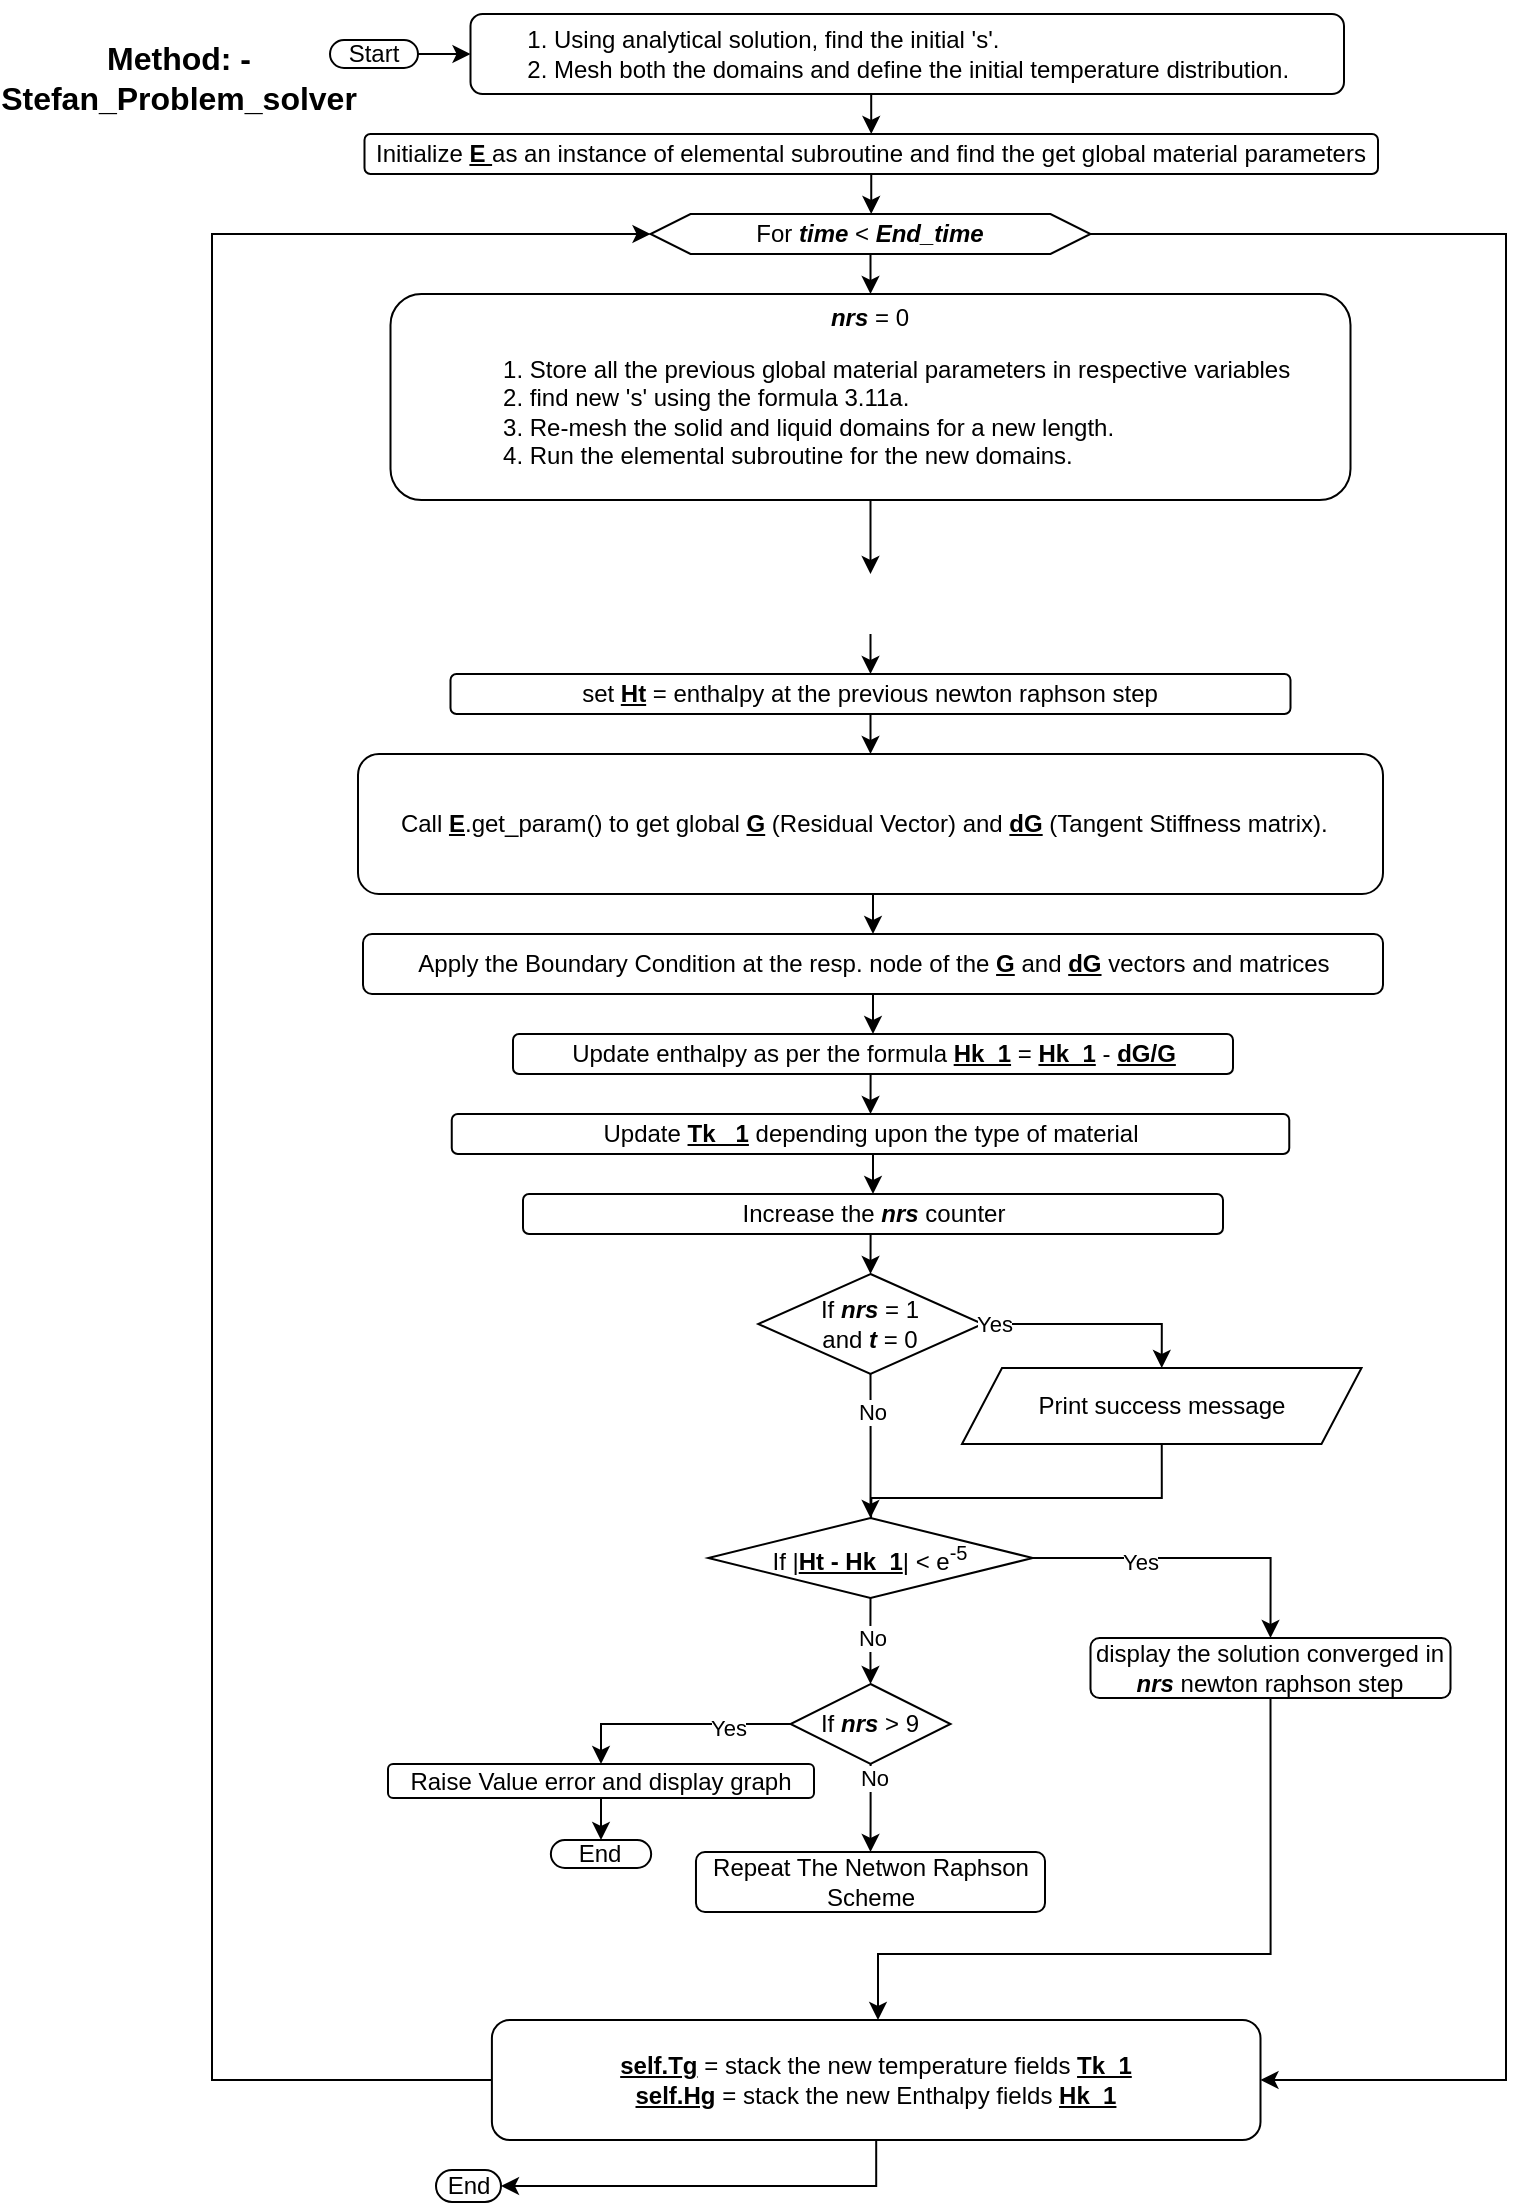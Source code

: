 <mxfile version="22.0.4" type="github">
  <diagram id="C5RBs43oDa-KdzZeNtuy" name="Page-1">
    <mxGraphModel dx="719" dy="386" grid="1" gridSize="10" guides="1" tooltips="1" connect="1" arrows="1" fold="1" page="1" pageScale="1" pageWidth="827" pageHeight="1169" math="0" shadow="0">
      <root>
        <mxCell id="WIyWlLk6GJQsqaUBKTNV-0" />
        <mxCell id="WIyWlLk6GJQsqaUBKTNV-1" parent="WIyWlLk6GJQsqaUBKTNV-0" />
        <mxCell id="B5U1O5-QQuCSI6vYpxnP-81" style="edgeStyle=orthogonalEdgeStyle;rounded=0;orthogonalLoop=1;jettySize=auto;html=1;exitX=0.5;exitY=1;exitDx=0;exitDy=0;entryX=0.5;entryY=0;entryDx=0;entryDy=0;" edge="1" parent="WIyWlLk6GJQsqaUBKTNV-1" source="B5U1O5-QQuCSI6vYpxnP-135">
          <mxGeometry relative="1" as="geometry">
            <mxPoint x="598.875" y="772" as="sourcePoint" />
            <mxPoint x="453.245" y="809" as="targetPoint" />
          </mxGeometry>
        </mxCell>
        <mxCell id="B5U1O5-QQuCSI6vYpxnP-82" style="edgeStyle=orthogonalEdgeStyle;rounded=0;orthogonalLoop=1;jettySize=auto;html=1;exitX=1;exitY=0.5;exitDx=0;exitDy=0;entryX=0;entryY=0.5;entryDx=0;entryDy=0;" edge="1" parent="WIyWlLk6GJQsqaUBKTNV-1" source="B5U1O5-QQuCSI6vYpxnP-83" target="B5U1O5-QQuCSI6vYpxnP-86">
          <mxGeometry relative="1" as="geometry" />
        </mxCell>
        <mxCell id="B5U1O5-QQuCSI6vYpxnP-83" value="Start" style="rounded=1;whiteSpace=wrap;html=1;arcSize=50;" vertex="1" parent="WIyWlLk6GJQsqaUBKTNV-1">
          <mxGeometry x="183" y="53" width="44" height="14" as="geometry" />
        </mxCell>
        <mxCell id="B5U1O5-QQuCSI6vYpxnP-84" value="End" style="rounded=1;whiteSpace=wrap;html=1;arcSize=50;" vertex="1" parent="WIyWlLk6GJQsqaUBKTNV-1">
          <mxGeometry x="236" y="1118" width="32.5" height="16" as="geometry" />
        </mxCell>
        <mxCell id="B5U1O5-QQuCSI6vYpxnP-85" style="edgeStyle=orthogonalEdgeStyle;rounded=0;orthogonalLoop=1;jettySize=auto;html=1;exitX=0.5;exitY=1;exitDx=0;exitDy=0;entryX=0.5;entryY=0;entryDx=0;entryDy=0;" edge="1" parent="WIyWlLk6GJQsqaUBKTNV-1" source="B5U1O5-QQuCSI6vYpxnP-86" target="B5U1O5-QQuCSI6vYpxnP-88">
          <mxGeometry relative="1" as="geometry" />
        </mxCell>
        <mxCell id="B5U1O5-QQuCSI6vYpxnP-86" value="&lt;ol&gt;&lt;li&gt;Using analytical solution, find the initial &#39;s&#39;.&lt;/li&gt;&lt;li&gt;Mesh both the domains and define the initial temperature distribution.&lt;/li&gt;&lt;/ol&gt;" style="rounded=1;whiteSpace=wrap;html=1;align=left;" vertex="1" parent="WIyWlLk6GJQsqaUBKTNV-1">
          <mxGeometry x="253.25" y="40" width="436.75" height="40" as="geometry" />
        </mxCell>
        <mxCell id="B5U1O5-QQuCSI6vYpxnP-87" style="edgeStyle=orthogonalEdgeStyle;rounded=0;orthogonalLoop=1;jettySize=auto;html=1;exitX=0.5;exitY=1;exitDx=0;exitDy=0;" edge="1" parent="WIyWlLk6GJQsqaUBKTNV-1" source="B5U1O5-QQuCSI6vYpxnP-88" target="B5U1O5-QQuCSI6vYpxnP-91">
          <mxGeometry relative="1" as="geometry" />
        </mxCell>
        <mxCell id="B5U1O5-QQuCSI6vYpxnP-88" value="Initialize&amp;nbsp;&lt;b style=&quot;border-color: var(--border-color);&quot;&gt;&lt;u style=&quot;border-color: var(--border-color);&quot;&gt;E&amp;nbsp;&lt;/u&gt;&lt;/b&gt;as an instance of elemental subroutine and find the get global material parameters" style="rounded=1;whiteSpace=wrap;html=1;" vertex="1" parent="WIyWlLk6GJQsqaUBKTNV-1">
          <mxGeometry x="200.25" y="100" width="506.75" height="20" as="geometry" />
        </mxCell>
        <mxCell id="B5U1O5-QQuCSI6vYpxnP-89" style="edgeStyle=orthogonalEdgeStyle;rounded=0;orthogonalLoop=1;jettySize=auto;html=1;exitX=0.5;exitY=1;exitDx=0;exitDy=0;entryX=0.5;entryY=0;entryDx=0;entryDy=0;" edge="1" parent="WIyWlLk6GJQsqaUBKTNV-1" source="B5U1O5-QQuCSI6vYpxnP-91" target="B5U1O5-QQuCSI6vYpxnP-93">
          <mxGeometry relative="1" as="geometry" />
        </mxCell>
        <mxCell id="B5U1O5-QQuCSI6vYpxnP-90" style="edgeStyle=orthogonalEdgeStyle;rounded=0;orthogonalLoop=1;jettySize=auto;html=1;exitX=1;exitY=0.5;exitDx=0;exitDy=0;entryX=1;entryY=0.5;entryDx=0;entryDy=0;" edge="1" parent="WIyWlLk6GJQsqaUBKTNV-1" source="B5U1O5-QQuCSI6vYpxnP-91" target="B5U1O5-QQuCSI6vYpxnP-128">
          <mxGeometry relative="1" as="geometry">
            <Array as="points">
              <mxPoint x="771" y="150" />
              <mxPoint x="771" y="1073" />
            </Array>
          </mxGeometry>
        </mxCell>
        <mxCell id="B5U1O5-QQuCSI6vYpxnP-91" value="For &lt;b&gt;&lt;i&gt;time &lt;/i&gt;&lt;/b&gt;&amp;lt; &lt;b&gt;&lt;i&gt;End_time&lt;/i&gt;&lt;/b&gt;" style="shape=hexagon;perimeter=hexagonPerimeter2;whiteSpace=wrap;html=1;fixedSize=1;" vertex="1" parent="WIyWlLk6GJQsqaUBKTNV-1">
          <mxGeometry x="343.25" y="140" width="220" height="20" as="geometry" />
        </mxCell>
        <mxCell id="B5U1O5-QQuCSI6vYpxnP-92" style="edgeStyle=orthogonalEdgeStyle;rounded=0;orthogonalLoop=1;jettySize=auto;html=1;exitX=0.5;exitY=1;exitDx=0;exitDy=0;entryX=0.5;entryY=0;entryDx=0;entryDy=0;" edge="1" parent="WIyWlLk6GJQsqaUBKTNV-1" source="B5U1O5-QQuCSI6vYpxnP-93">
          <mxGeometry relative="1" as="geometry">
            <mxPoint x="453.25" y="320" as="targetPoint" />
          </mxGeometry>
        </mxCell>
        <mxCell id="B5U1O5-QQuCSI6vYpxnP-93" value="&lt;div style=&quot;&quot;&gt;&lt;span style=&quot;background-color: initial;&quot;&gt;&lt;b&gt;&lt;i&gt;nrs&lt;/i&gt;&lt;/b&gt; = 0&lt;/span&gt;&lt;br&gt;&lt;ol&gt;&lt;li style=&quot;text-align: left;&quot;&gt;&lt;span style=&quot;background-color: initial;&quot;&gt;Store all the previous&lt;b&gt;&amp;nbsp;&lt;/b&gt;&lt;/span&gt;global material parameters in respective variables&lt;/li&gt;&lt;li style=&quot;text-align: left;&quot;&gt;find new &#39;s&#39; using the formula 3.11a.&lt;/li&gt;&lt;li style=&quot;text-align: left;&quot;&gt;Re-mesh the solid and liquid domains for a new length.&amp;nbsp;&lt;/li&gt;&lt;li style=&quot;text-align: left;&quot;&gt;&lt;span style=&quot;background-color: initial;&quot;&gt;Run the elemental subroutine for the new domains.&amp;nbsp;&lt;/span&gt;&lt;/li&gt;&lt;/ol&gt;&lt;/div&gt;" style="rounded=1;whiteSpace=wrap;html=1;align=center;" vertex="1" parent="WIyWlLk6GJQsqaUBKTNV-1">
          <mxGeometry x="213.25" y="180" width="480" height="103" as="geometry" />
        </mxCell>
        <mxCell id="B5U1O5-QQuCSI6vYpxnP-94" style="edgeStyle=orthogonalEdgeStyle;rounded=0;orthogonalLoop=1;jettySize=auto;html=1;exitX=0.5;exitY=1;exitDx=0;exitDy=0;entryX=0.5;entryY=0;entryDx=0;entryDy=0;" edge="1" parent="WIyWlLk6GJQsqaUBKTNV-1" target="B5U1O5-QQuCSI6vYpxnP-98">
          <mxGeometry relative="1" as="geometry">
            <mxPoint x="453.25" y="350" as="sourcePoint" />
          </mxGeometry>
        </mxCell>
        <mxCell id="B5U1O5-QQuCSI6vYpxnP-97" style="edgeStyle=orthogonalEdgeStyle;rounded=0;orthogonalLoop=1;jettySize=auto;html=1;exitX=0.5;exitY=1;exitDx=0;exitDy=0;entryX=0.5;entryY=0;entryDx=0;entryDy=0;" edge="1" parent="WIyWlLk6GJQsqaUBKTNV-1" source="B5U1O5-QQuCSI6vYpxnP-98" target="B5U1O5-QQuCSI6vYpxnP-100">
          <mxGeometry relative="1" as="geometry" />
        </mxCell>
        <mxCell id="B5U1O5-QQuCSI6vYpxnP-98" value="set &lt;b style=&quot;text-decoration-line: underline;&quot;&gt;Ht&lt;/b&gt; = enthalpy at the previous newton raphson step" style="rounded=1;whiteSpace=wrap;html=1;" vertex="1" parent="WIyWlLk6GJQsqaUBKTNV-1">
          <mxGeometry x="243.25" y="370" width="420" height="20" as="geometry" />
        </mxCell>
        <mxCell id="B5U1O5-QQuCSI6vYpxnP-99" style="edgeStyle=orthogonalEdgeStyle;rounded=0;orthogonalLoop=1;jettySize=auto;html=1;exitX=0.5;exitY=1;exitDx=0;exitDy=0;entryX=0.5;entryY=0;entryDx=0;entryDy=0;" edge="1" parent="WIyWlLk6GJQsqaUBKTNV-1" source="B5U1O5-QQuCSI6vYpxnP-100" target="B5U1O5-QQuCSI6vYpxnP-102">
          <mxGeometry relative="1" as="geometry" />
        </mxCell>
        <mxCell id="B5U1O5-QQuCSI6vYpxnP-100" value="&lt;span style=&quot;background-color: initial; text-align: justify;&quot;&gt;Call&amp;nbsp;&lt;/span&gt;&lt;b style=&quot;background-color: initial; text-align: justify; text-decoration-line: underline;&quot;&gt;E&lt;/b&gt;&lt;span style=&quot;background-color: initial; text-align: justify;&quot;&gt;.get_param() to get global&amp;nbsp;&lt;/span&gt;&lt;span style=&quot;background-color: initial; border-color: var(--border-color);&quot;&gt;&lt;u style=&quot;font-weight: bold; border-color: var(--border-color);&quot;&gt;G&lt;/u&gt;&lt;span style=&quot;border-color: var(--border-color);&quot;&gt; (Residual Vector)&lt;/span&gt;&lt;/span&gt;&lt;span style=&quot;background-color: initial; text-align: justify;&quot;&gt;&amp;nbsp;&lt;/span&gt;&lt;span style=&quot;background-color: initial; text-align: justify;&quot;&gt;and&amp;nbsp;&lt;/span&gt;&lt;u style=&quot;background-color: initial; border-color: var(--border-color);&quot;&gt;&lt;b style=&quot;border-color: var(--border-color);&quot;&gt;dG&lt;/b&gt;&lt;/u&gt;&lt;span style=&quot;background-color: initial;&quot;&gt;&amp;nbsp;(Tangent Stiffness matrix)&lt;/span&gt;&lt;span style=&quot;background-color: initial; text-align: justify;&quot;&gt;.&amp;nbsp;&amp;nbsp;&lt;/span&gt;" style="rounded=1;whiteSpace=wrap;html=1;align=center;" vertex="1" parent="WIyWlLk6GJQsqaUBKTNV-1">
          <mxGeometry x="197" y="410" width="512.5" height="70" as="geometry" />
        </mxCell>
        <mxCell id="B5U1O5-QQuCSI6vYpxnP-101" style="edgeStyle=orthogonalEdgeStyle;rounded=0;orthogonalLoop=1;jettySize=auto;html=1;exitX=0.5;exitY=1;exitDx=0;exitDy=0;entryX=0.5;entryY=0;entryDx=0;entryDy=0;" edge="1" parent="WIyWlLk6GJQsqaUBKTNV-1" source="B5U1O5-QQuCSI6vYpxnP-102" target="B5U1O5-QQuCSI6vYpxnP-104">
          <mxGeometry relative="1" as="geometry" />
        </mxCell>
        <mxCell id="B5U1O5-QQuCSI6vYpxnP-102" value="Apply the Boundary Condition at the resp. node of the &lt;b&gt;&lt;u&gt;G&lt;/u&gt;&lt;/b&gt; and &lt;u&gt;&lt;b&gt;dG&lt;/b&gt;&lt;/u&gt; vectors and matrices" style="rounded=1;whiteSpace=wrap;html=1;" vertex="1" parent="WIyWlLk6GJQsqaUBKTNV-1">
          <mxGeometry x="199.5" y="500" width="510" height="30" as="geometry" />
        </mxCell>
        <mxCell id="B5U1O5-QQuCSI6vYpxnP-103" style="edgeStyle=orthogonalEdgeStyle;rounded=0;orthogonalLoop=1;jettySize=auto;html=1;exitX=0.5;exitY=1;exitDx=0;exitDy=0;entryX=0.5;entryY=0;entryDx=0;entryDy=0;" edge="1" parent="WIyWlLk6GJQsqaUBKTNV-1" source="B5U1O5-QQuCSI6vYpxnP-104" target="B5U1O5-QQuCSI6vYpxnP-106">
          <mxGeometry relative="1" as="geometry" />
        </mxCell>
        <mxCell id="B5U1O5-QQuCSI6vYpxnP-104" value="Update enthalpy as per the formula &lt;b&gt;&lt;u&gt;Hk_1&lt;/u&gt;&lt;/b&gt; = &lt;b&gt;&lt;u&gt;Hk_1&lt;/u&gt;&lt;/b&gt; - &lt;b&gt;&lt;u&gt;dG/G&lt;/u&gt;&lt;/b&gt;" style="rounded=1;whiteSpace=wrap;html=1;" vertex="1" parent="WIyWlLk6GJQsqaUBKTNV-1">
          <mxGeometry x="274.5" y="550" width="360" height="20" as="geometry" />
        </mxCell>
        <mxCell id="B5U1O5-QQuCSI6vYpxnP-105" style="edgeStyle=orthogonalEdgeStyle;rounded=0;orthogonalLoop=1;jettySize=auto;html=1;exitX=0.5;exitY=1;exitDx=0;exitDy=0;entryX=0.5;entryY=0;entryDx=0;entryDy=0;" edge="1" parent="WIyWlLk6GJQsqaUBKTNV-1" source="B5U1O5-QQuCSI6vYpxnP-106" target="B5U1O5-QQuCSI6vYpxnP-108">
          <mxGeometry relative="1" as="geometry" />
        </mxCell>
        <mxCell id="B5U1O5-QQuCSI6vYpxnP-106" value="Update &lt;b&gt;&lt;u&gt;Tk _1&lt;/u&gt;&lt;/b&gt; depending upon the type of material" style="rounded=1;whiteSpace=wrap;html=1;" vertex="1" parent="WIyWlLk6GJQsqaUBKTNV-1">
          <mxGeometry x="243.88" y="590" width="418.75" height="20" as="geometry" />
        </mxCell>
        <mxCell id="B5U1O5-QQuCSI6vYpxnP-107" style="edgeStyle=orthogonalEdgeStyle;rounded=0;orthogonalLoop=1;jettySize=auto;html=1;exitX=0.5;exitY=1;exitDx=0;exitDy=0;entryX=0.5;entryY=0;entryDx=0;entryDy=0;" edge="1" parent="WIyWlLk6GJQsqaUBKTNV-1" source="B5U1O5-QQuCSI6vYpxnP-108" target="B5U1O5-QQuCSI6vYpxnP-111">
          <mxGeometry relative="1" as="geometry" />
        </mxCell>
        <mxCell id="B5U1O5-QQuCSI6vYpxnP-108" value="Increase the &lt;b&gt;&lt;i&gt;nrs&lt;/i&gt;&lt;/b&gt; counter" style="rounded=1;whiteSpace=wrap;html=1;" vertex="1" parent="WIyWlLk6GJQsqaUBKTNV-1">
          <mxGeometry x="279.5" y="630" width="350" height="20" as="geometry" />
        </mxCell>
        <mxCell id="B5U1O5-QQuCSI6vYpxnP-109" style="edgeStyle=orthogonalEdgeStyle;rounded=0;orthogonalLoop=1;jettySize=auto;html=1;exitX=0.5;exitY=1;exitDx=0;exitDy=0;entryX=0.5;entryY=0;entryDx=0;entryDy=0;" edge="1" parent="WIyWlLk6GJQsqaUBKTNV-1" source="B5U1O5-QQuCSI6vYpxnP-111" target="B5U1O5-QQuCSI6vYpxnP-116">
          <mxGeometry relative="1" as="geometry">
            <mxPoint x="455.255" y="741" as="targetPoint" />
          </mxGeometry>
        </mxCell>
        <mxCell id="B5U1O5-QQuCSI6vYpxnP-110" value="No" style="edgeLabel;html=1;align=center;verticalAlign=middle;resizable=0;points=[];" vertex="1" connectable="0" parent="B5U1O5-QQuCSI6vYpxnP-109">
          <mxGeometry x="-0.6" y="1" relative="1" as="geometry">
            <mxPoint x="-1" y="4" as="offset" />
          </mxGeometry>
        </mxCell>
        <mxCell id="B5U1O5-QQuCSI6vYpxnP-111" value="If &lt;b&gt;&lt;i&gt;nrs&lt;/i&gt;&lt;/b&gt; = 1 &lt;br&gt;and &lt;b&gt;&lt;i&gt;t&lt;/i&gt;&lt;/b&gt; = 0" style="rhombus;whiteSpace=wrap;html=1;" vertex="1" parent="WIyWlLk6GJQsqaUBKTNV-1">
          <mxGeometry x="397.15" y="670" width="112.2" height="50" as="geometry" />
        </mxCell>
        <mxCell id="B5U1O5-QQuCSI6vYpxnP-112" style="edgeStyle=orthogonalEdgeStyle;rounded=0;orthogonalLoop=1;jettySize=auto;html=1;exitX=0.5;exitY=1;exitDx=0;exitDy=0;entryX=0.5;entryY=0;entryDx=0;entryDy=0;" edge="1" parent="WIyWlLk6GJQsqaUBKTNV-1" source="B5U1O5-QQuCSI6vYpxnP-116" target="B5U1O5-QQuCSI6vYpxnP-121">
          <mxGeometry relative="1" as="geometry" />
        </mxCell>
        <mxCell id="B5U1O5-QQuCSI6vYpxnP-113" value="No" style="edgeLabel;html=1;align=center;verticalAlign=middle;resizable=0;points=[];" vertex="1" connectable="0" parent="B5U1O5-QQuCSI6vYpxnP-112">
          <mxGeometry x="-0.09" y="1" relative="1" as="geometry">
            <mxPoint as="offset" />
          </mxGeometry>
        </mxCell>
        <mxCell id="B5U1O5-QQuCSI6vYpxnP-114" style="edgeStyle=orthogonalEdgeStyle;rounded=0;orthogonalLoop=1;jettySize=auto;html=1;exitX=1;exitY=0.5;exitDx=0;exitDy=0;entryX=0.5;entryY=0;entryDx=0;entryDy=0;" edge="1" parent="WIyWlLk6GJQsqaUBKTNV-1" source="B5U1O5-QQuCSI6vYpxnP-116" target="B5U1O5-QQuCSI6vYpxnP-123">
          <mxGeometry relative="1" as="geometry" />
        </mxCell>
        <mxCell id="B5U1O5-QQuCSI6vYpxnP-115" value="Yes" style="edgeLabel;html=1;align=center;verticalAlign=middle;resizable=0;points=[];" vertex="1" connectable="0" parent="B5U1O5-QQuCSI6vYpxnP-114">
          <mxGeometry x="-0.327" y="-2" relative="1" as="geometry">
            <mxPoint as="offset" />
          </mxGeometry>
        </mxCell>
        <mxCell id="B5U1O5-QQuCSI6vYpxnP-116" value="If |&lt;b&gt;&lt;u&gt;Ht - Hk_1&lt;/u&gt;&lt;/b&gt;| &amp;lt; e&lt;sup&gt;-5&lt;/sup&gt;" style="rhombus;whiteSpace=wrap;html=1;" vertex="1" parent="WIyWlLk6GJQsqaUBKTNV-1">
          <mxGeometry x="372.15" y="792" width="162.19" height="40" as="geometry" />
        </mxCell>
        <mxCell id="B5U1O5-QQuCSI6vYpxnP-117" style="edgeStyle=orthogonalEdgeStyle;rounded=0;orthogonalLoop=1;jettySize=auto;html=1;exitX=0;exitY=0.5;exitDx=0;exitDy=0;entryX=0.5;entryY=0;entryDx=0;entryDy=0;" edge="1" parent="WIyWlLk6GJQsqaUBKTNV-1" source="B5U1O5-QQuCSI6vYpxnP-121" target="B5U1O5-QQuCSI6vYpxnP-125">
          <mxGeometry relative="1" as="geometry" />
        </mxCell>
        <mxCell id="B5U1O5-QQuCSI6vYpxnP-118" value="Yes" style="edgeLabel;html=1;align=center;verticalAlign=middle;resizable=0;points=[];" vertex="1" connectable="0" parent="B5U1O5-QQuCSI6vYpxnP-117">
          <mxGeometry x="-0.451" y="2" relative="1" as="geometry">
            <mxPoint as="offset" />
          </mxGeometry>
        </mxCell>
        <mxCell id="B5U1O5-QQuCSI6vYpxnP-119" value="" style="edgeStyle=orthogonalEdgeStyle;rounded=0;orthogonalLoop=1;jettySize=auto;html=1;" edge="1" parent="WIyWlLk6GJQsqaUBKTNV-1" source="B5U1O5-QQuCSI6vYpxnP-121" target="B5U1O5-QQuCSI6vYpxnP-131">
          <mxGeometry relative="1" as="geometry" />
        </mxCell>
        <mxCell id="B5U1O5-QQuCSI6vYpxnP-120" value="No" style="edgeLabel;html=1;align=center;verticalAlign=middle;resizable=0;points=[];" vertex="1" connectable="0" parent="B5U1O5-QQuCSI6vYpxnP-119">
          <mxGeometry x="-0.671" y="1" relative="1" as="geometry">
            <mxPoint as="offset" />
          </mxGeometry>
        </mxCell>
        <mxCell id="B5U1O5-QQuCSI6vYpxnP-121" value="If &lt;b&gt;&lt;i&gt;nrs&lt;/i&gt;&lt;/b&gt; &amp;gt; 9" style="rhombus;whiteSpace=wrap;html=1;" vertex="1" parent="WIyWlLk6GJQsqaUBKTNV-1">
          <mxGeometry x="413.26" y="875" width="80" height="40" as="geometry" />
        </mxCell>
        <mxCell id="B5U1O5-QQuCSI6vYpxnP-122" style="edgeStyle=orthogonalEdgeStyle;rounded=0;orthogonalLoop=1;jettySize=auto;html=1;exitX=0.5;exitY=1;exitDx=0;exitDy=0;" edge="1" parent="WIyWlLk6GJQsqaUBKTNV-1" source="B5U1O5-QQuCSI6vYpxnP-123" target="B5U1O5-QQuCSI6vYpxnP-128">
          <mxGeometry relative="1" as="geometry">
            <Array as="points">
              <mxPoint x="653" y="1010" />
              <mxPoint x="457" y="1010" />
            </Array>
          </mxGeometry>
        </mxCell>
        <mxCell id="B5U1O5-QQuCSI6vYpxnP-123" value="display the solution converged in &lt;b&gt;&lt;i&gt;nrs&lt;/i&gt;&lt;/b&gt; newton raphson step" style="rounded=1;whiteSpace=wrap;html=1;" vertex="1" parent="WIyWlLk6GJQsqaUBKTNV-1">
          <mxGeometry x="563.25" y="852" width="180" height="30" as="geometry" />
        </mxCell>
        <mxCell id="B5U1O5-QQuCSI6vYpxnP-124" style="edgeStyle=orthogonalEdgeStyle;rounded=0;orthogonalLoop=1;jettySize=auto;html=1;" edge="1" parent="WIyWlLk6GJQsqaUBKTNV-1" source="B5U1O5-QQuCSI6vYpxnP-125" target="B5U1O5-QQuCSI6vYpxnP-129">
          <mxGeometry relative="1" as="geometry" />
        </mxCell>
        <mxCell id="B5U1O5-QQuCSI6vYpxnP-125" value="Raise Value error and display graph" style="rounded=1;whiteSpace=wrap;html=1;" vertex="1" parent="WIyWlLk6GJQsqaUBKTNV-1">
          <mxGeometry x="212" y="915" width="213" height="17" as="geometry" />
        </mxCell>
        <mxCell id="B5U1O5-QQuCSI6vYpxnP-126" style="edgeStyle=orthogonalEdgeStyle;rounded=0;orthogonalLoop=1;jettySize=auto;html=1;exitX=0;exitY=0.5;exitDx=0;exitDy=0;entryX=0;entryY=0.5;entryDx=0;entryDy=0;" edge="1" parent="WIyWlLk6GJQsqaUBKTNV-1" source="B5U1O5-QQuCSI6vYpxnP-128" target="B5U1O5-QQuCSI6vYpxnP-91">
          <mxGeometry relative="1" as="geometry">
            <Array as="points">
              <mxPoint x="124" y="1073" />
              <mxPoint x="124" y="150" />
            </Array>
          </mxGeometry>
        </mxCell>
        <mxCell id="B5U1O5-QQuCSI6vYpxnP-127" style="edgeStyle=orthogonalEdgeStyle;rounded=0;orthogonalLoop=1;jettySize=auto;html=1;exitX=0.5;exitY=1;exitDx=0;exitDy=0;entryX=1;entryY=0.5;entryDx=0;entryDy=0;" edge="1" parent="WIyWlLk6GJQsqaUBKTNV-1" source="B5U1O5-QQuCSI6vYpxnP-128" target="B5U1O5-QQuCSI6vYpxnP-84">
          <mxGeometry relative="1" as="geometry" />
        </mxCell>
        <mxCell id="B5U1O5-QQuCSI6vYpxnP-128" value="&lt;b&gt;&lt;u&gt;self.Tg&lt;/u&gt;&lt;/b&gt; = stack the new temperature fields &lt;b&gt;&lt;u&gt;Tk_1&lt;/u&gt;&lt;/b&gt;&lt;br&gt;&lt;b&gt;&lt;u&gt;self.Hg&lt;/u&gt;&lt;/b&gt; = stack the new Enthalpy fields &lt;b&gt;&lt;u&gt;Hk_1&lt;/u&gt;&lt;/b&gt;" style="whiteSpace=wrap;html=1;rounded=1;" vertex="1" parent="WIyWlLk6GJQsqaUBKTNV-1">
          <mxGeometry x="263.95" y="1043" width="384.3" height="60" as="geometry" />
        </mxCell>
        <mxCell id="B5U1O5-QQuCSI6vYpxnP-129" value="End" style="rounded=1;whiteSpace=wrap;html=1;arcSize=50;" vertex="1" parent="WIyWlLk6GJQsqaUBKTNV-1">
          <mxGeometry x="293.43" y="953" width="50.15" height="14" as="geometry" />
        </mxCell>
        <mxCell id="B5U1O5-QQuCSI6vYpxnP-131" value="Repeat The Netwon Raphson Scheme" style="rounded=1;whiteSpace=wrap;html=1;" vertex="1" parent="WIyWlLk6GJQsqaUBKTNV-1">
          <mxGeometry x="365.99" y="959" width="174.51" height="30" as="geometry" />
        </mxCell>
        <mxCell id="B5U1O5-QQuCSI6vYpxnP-132" value="&lt;b&gt;&lt;font style=&quot;font-size: 16px;&quot;&gt;Method: -Stefan_Problem_solver&lt;/font&gt;&lt;/b&gt;" style="text;html=1;strokeColor=none;fillColor=none;align=center;verticalAlign=middle;whiteSpace=wrap;rounded=0;" vertex="1" parent="WIyWlLk6GJQsqaUBKTNV-1">
          <mxGeometry x="40" y="53" width="135" height="37" as="geometry" />
        </mxCell>
        <mxCell id="B5U1O5-QQuCSI6vYpxnP-133" value="" style="edgeStyle=orthogonalEdgeStyle;rounded=0;orthogonalLoop=1;jettySize=auto;html=1;exitX=1;exitY=0.5;exitDx=0;exitDy=0;entryX=0.5;entryY=0;entryDx=0;entryDy=0;" edge="1" parent="WIyWlLk6GJQsqaUBKTNV-1" source="B5U1O5-QQuCSI6vYpxnP-111" target="B5U1O5-QQuCSI6vYpxnP-135">
          <mxGeometry relative="1" as="geometry">
            <mxPoint x="509" y="695" as="sourcePoint" />
            <mxPoint x="453" y="792" as="targetPoint" />
            <Array as="points" />
          </mxGeometry>
        </mxCell>
        <mxCell id="B5U1O5-QQuCSI6vYpxnP-134" value="Yes" style="edgeLabel;html=1;align=center;verticalAlign=middle;resizable=0;points=[];" vertex="1" connectable="0" parent="B5U1O5-QQuCSI6vYpxnP-133">
          <mxGeometry x="-0.67" y="-2" relative="1" as="geometry">
            <mxPoint x="-13" y="-2" as="offset" />
          </mxGeometry>
        </mxCell>
        <mxCell id="B5U1O5-QQuCSI6vYpxnP-135" value="Print success message" style="shape=parallelogram;perimeter=parallelogramPerimeter;whiteSpace=wrap;html=1;fixedSize=1;" vertex="1" parent="WIyWlLk6GJQsqaUBKTNV-1">
          <mxGeometry x="499" y="717" width="199.75" height="38" as="geometry" />
        </mxCell>
      </root>
    </mxGraphModel>
  </diagram>
</mxfile>
